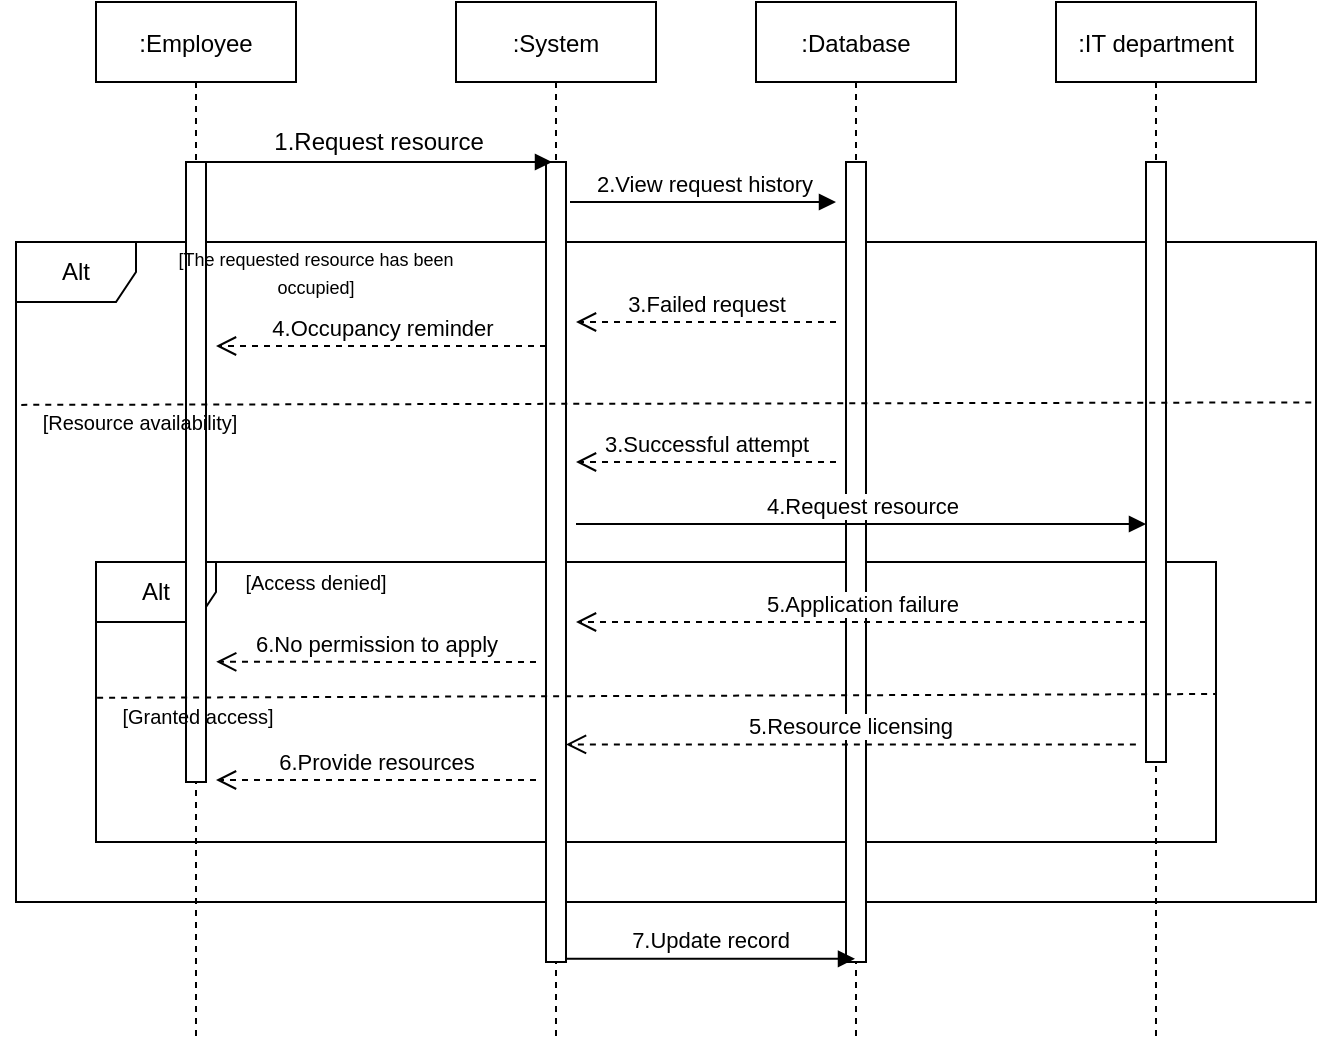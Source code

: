 <mxfile version="13.7.9" type="device"><diagram id="kgpKYQtTHZ0yAKxKKP6v" name="Page-1"><mxGraphModel dx="754" dy="522" grid="0" gridSize="10" guides="1" tooltips="1" connect="1" arrows="1" fold="1" page="1" pageScale="1" pageWidth="850" pageHeight="1100" math="0" shadow="0"><root><mxCell id="0"/><mxCell id="1" parent="0"/><mxCell id="ezI-kCjkgVsnvABC2RWu-15" value="Alt" style="shape=umlFrame;whiteSpace=wrap;html=1;" parent="1" vertex="1"><mxGeometry x="120" y="360" width="560" height="140" as="geometry"/></mxCell><mxCell id="ezI-kCjkgVsnvABC2RWu-2" value="Alt" style="shape=umlFrame;whiteSpace=wrap;html=1;" parent="1" vertex="1"><mxGeometry x="80" y="200" width="650" height="330" as="geometry"/></mxCell><mxCell id="3nuBFxr9cyL0pnOWT2aG-1" value=":Employee" style="shape=umlLifeline;perimeter=lifelinePerimeter;container=1;collapsible=0;recursiveResize=0;rounded=0;shadow=0;strokeWidth=1;" parent="1" vertex="1"><mxGeometry x="120" y="80" width="100" height="520" as="geometry"/></mxCell><mxCell id="3nuBFxr9cyL0pnOWT2aG-2" value="" style="points=[];perimeter=orthogonalPerimeter;rounded=0;shadow=0;strokeWidth=1;" parent="3nuBFxr9cyL0pnOWT2aG-1" vertex="1"><mxGeometry x="45" y="80" width="10" height="310" as="geometry"/></mxCell><mxCell id="3nuBFxr9cyL0pnOWT2aG-5" value=":System" style="shape=umlLifeline;perimeter=lifelinePerimeter;container=1;collapsible=0;recursiveResize=0;rounded=0;shadow=0;strokeWidth=1;" parent="1" vertex="1"><mxGeometry x="300" y="80" width="100" height="520" as="geometry"/></mxCell><mxCell id="3nuBFxr9cyL0pnOWT2aG-6" value="" style="points=[];perimeter=orthogonalPerimeter;rounded=0;shadow=0;strokeWidth=1;" parent="3nuBFxr9cyL0pnOWT2aG-5" vertex="1"><mxGeometry x="45" y="80" width="10" height="400" as="geometry"/></mxCell><mxCell id="xOb4rleZg9SlFIvOq2vk-1" value=":Database" style="shape=umlLifeline;perimeter=lifelinePerimeter;container=1;collapsible=0;recursiveResize=0;rounded=0;shadow=0;strokeWidth=1;" parent="1" vertex="1"><mxGeometry x="450" y="80" width="100" height="520" as="geometry"/></mxCell><mxCell id="xOb4rleZg9SlFIvOq2vk-2" value="" style="points=[];perimeter=orthogonalPerimeter;rounded=0;shadow=0;strokeWidth=1;" parent="xOb4rleZg9SlFIvOq2vk-1" vertex="1"><mxGeometry x="45" y="80" width="10" height="400" as="geometry"/></mxCell><mxCell id="xOb4rleZg9SlFIvOq2vk-3" value=":IT department" style="shape=umlLifeline;perimeter=lifelinePerimeter;container=1;collapsible=0;recursiveResize=0;rounded=0;shadow=0;strokeWidth=1;" parent="1" vertex="1"><mxGeometry x="600" y="80" width="100" height="520" as="geometry"/></mxCell><mxCell id="xOb4rleZg9SlFIvOq2vk-4" value="" style="points=[];perimeter=orthogonalPerimeter;rounded=0;shadow=0;strokeWidth=1;" parent="xOb4rleZg9SlFIvOq2vk-3" vertex="1"><mxGeometry x="45" y="80" width="10" height="300" as="geometry"/></mxCell><mxCell id="xOb4rleZg9SlFIvOq2vk-6" value="" style="html=1;verticalAlign=bottom;endArrow=block;" parent="1" edge="1"><mxGeometry width="80" relative="1" as="geometry"><mxPoint x="172" y="160" as="sourcePoint"/><mxPoint x="348" y="160" as="targetPoint"/></mxGeometry></mxCell><mxCell id="xOb4rleZg9SlFIvOq2vk-7" value="1.Request resource" style="text;html=1;align=center;verticalAlign=middle;resizable=0;points=[];autosize=1;" parent="1" vertex="1"><mxGeometry x="203" y="141" width="115" height="18" as="geometry"/></mxCell><mxCell id="ezI-kCjkgVsnvABC2RWu-1" value="2.View request history" style="html=1;verticalAlign=bottom;endArrow=block;" parent="1" edge="1"><mxGeometry width="80" relative="1" as="geometry"><mxPoint x="357" y="180" as="sourcePoint"/><mxPoint x="490" y="180" as="targetPoint"/></mxGeometry></mxCell><mxCell id="ezI-kCjkgVsnvABC2RWu-3" value="&lt;font style=&quot;font-size: 9px&quot;&gt;[The requested resource has been occupied]&lt;/font&gt;" style="text;html=1;align=center;verticalAlign=middle;whiteSpace=wrap;rounded=0;fontSize=11;" parent="1" vertex="1"><mxGeometry x="160" y="205" width="140" height="20" as="geometry"/></mxCell><mxCell id="ezI-kCjkgVsnvABC2RWu-4" value="3.Failed request" style="html=1;verticalAlign=bottom;endArrow=open;dashed=1;endSize=8;" parent="1" edge="1"><mxGeometry relative="1" as="geometry"><mxPoint x="490" y="240" as="sourcePoint"/><mxPoint x="360" y="240" as="targetPoint"/></mxGeometry></mxCell><mxCell id="ezI-kCjkgVsnvABC2RWu-5" value="" style="endArrow=none;dashed=1;html=1;fontSize=11;exitX=0.076;exitY=0.072;exitDx=0;exitDy=0;exitPerimeter=0;entryX=1;entryY=0.243;entryDx=0;entryDy=0;entryPerimeter=0;" parent="1" source="ezI-kCjkgVsnvABC2RWu-7" target="ezI-kCjkgVsnvABC2RWu-2" edge="1"><mxGeometry width="50" height="50" relative="1" as="geometry"><mxPoint x="90" y="279.4" as="sourcePoint"/><mxPoint x="713" y="284" as="targetPoint"/></mxGeometry></mxCell><mxCell id="ezI-kCjkgVsnvABC2RWu-6" value="4.Occupancy reminder" style="html=1;verticalAlign=bottom;endArrow=open;dashed=1;endSize=8;" parent="1" edge="1"><mxGeometry relative="1" as="geometry"><mxPoint x="345" y="252" as="sourcePoint"/><mxPoint x="180" y="252" as="targetPoint"/></mxGeometry></mxCell><mxCell id="ezI-kCjkgVsnvABC2RWu-7" value="&lt;font style=&quot;font-size: 10px&quot;&gt;[Resource availability]&lt;/font&gt;" style="text;html=1;align=center;verticalAlign=middle;whiteSpace=wrap;rounded=0;fontSize=11;" parent="1" vertex="1"><mxGeometry x="72" y="280" width="140" height="20" as="geometry"/></mxCell><mxCell id="ezI-kCjkgVsnvABC2RWu-8" value="3.Successful attempt" style="html=1;verticalAlign=bottom;endArrow=open;dashed=1;endSize=8;" parent="1" edge="1"><mxGeometry relative="1" as="geometry"><mxPoint x="490" y="310" as="sourcePoint"/><mxPoint x="360" y="310" as="targetPoint"/></mxGeometry></mxCell><mxCell id="ezI-kCjkgVsnvABC2RWu-10" value="4.Request resource" style="html=1;verticalAlign=bottom;endArrow=block;" parent="1" edge="1"><mxGeometry width="80" relative="1" as="geometry"><mxPoint x="360" y="341" as="sourcePoint"/><mxPoint x="645" y="341" as="targetPoint"/></mxGeometry></mxCell><mxCell id="ezI-kCjkgVsnvABC2RWu-11" value="5.Resource licensing" style="html=1;verticalAlign=bottom;endArrow=open;dashed=1;endSize=8;exitX=0.887;exitY=0.724;exitDx=0;exitDy=0;exitPerimeter=0;" parent="1" edge="1"><mxGeometry relative="1" as="geometry"><mxPoint x="639.94" y="451.2" as="sourcePoint"/><mxPoint x="355" y="451.2" as="targetPoint"/></mxGeometry></mxCell><mxCell id="ezI-kCjkgVsnvABC2RWu-12" value="7.Update record" style="html=1;verticalAlign=bottom;endArrow=block;exitX=1.033;exitY=0.996;exitDx=0;exitDy=0;exitPerimeter=0;" parent="1" source="3nuBFxr9cyL0pnOWT2aG-6" target="xOb4rleZg9SlFIvOq2vk-1" edge="1"><mxGeometry width="80" relative="1" as="geometry"><mxPoint x="350" y="510" as="sourcePoint"/><mxPoint x="430" y="510" as="targetPoint"/></mxGeometry></mxCell><mxCell id="ezI-kCjkgVsnvABC2RWu-13" value="6.Provide resources" style="html=1;verticalAlign=bottom;endArrow=open;dashed=1;endSize=8;" parent="1" edge="1"><mxGeometry relative="1" as="geometry"><mxPoint x="340" y="469" as="sourcePoint"/><mxPoint x="180" y="469" as="targetPoint"/></mxGeometry></mxCell><mxCell id="ezI-kCjkgVsnvABC2RWu-16" value="" style="endArrow=none;dashed=1;html=1;fontSize=11;exitX=0.001;exitY=0.485;exitDx=0;exitDy=0;exitPerimeter=0;" parent="1" source="ezI-kCjkgVsnvABC2RWu-15" edge="1"><mxGeometry width="50" height="50" relative="1" as="geometry"><mxPoint x="92.64" y="421.25" as="sourcePoint"/><mxPoint x="680" y="426" as="targetPoint"/></mxGeometry></mxCell><mxCell id="ezI-kCjkgVsnvABC2RWu-17" value="5.Application failure" style="html=1;verticalAlign=bottom;endArrow=open;dashed=1;endSize=8;" parent="1" source="xOb4rleZg9SlFIvOq2vk-4" edge="1"><mxGeometry relative="1" as="geometry"><mxPoint x="430" y="390" as="sourcePoint"/><mxPoint x="360" y="390" as="targetPoint"/></mxGeometry></mxCell><mxCell id="ezI-kCjkgVsnvABC2RWu-19" value="6.No permission to apply" style="html=1;verticalAlign=bottom;endArrow=open;dashed=1;endSize=8;entryX=0.154;entryY=0.636;entryDx=0;entryDy=0;entryPerimeter=0;" parent="1" target="ezI-kCjkgVsnvABC2RWu-2" edge="1"><mxGeometry relative="1" as="geometry"><mxPoint x="340" y="410" as="sourcePoint"/><mxPoint x="390" y="400" as="targetPoint"/></mxGeometry></mxCell><mxCell id="ezI-kCjkgVsnvABC2RWu-20" value="&lt;font style=&quot;font-size: 10px&quot;&gt;[Access denied]&lt;/font&gt;" style="text;html=1;align=center;verticalAlign=middle;whiteSpace=wrap;rounded=0;fontSize=11;" parent="1" vertex="1"><mxGeometry x="160" y="360" width="140" height="20" as="geometry"/></mxCell><mxCell id="ezI-kCjkgVsnvABC2RWu-21" value="&lt;font style=&quot;font-size: 10px&quot;&gt;[Granted access]&lt;/font&gt;" style="text;html=1;align=center;verticalAlign=middle;whiteSpace=wrap;rounded=0;fontSize=11;" parent="1" vertex="1"><mxGeometry x="101" y="427" width="140" height="20" as="geometry"/></mxCell></root></mxGraphModel></diagram></mxfile>